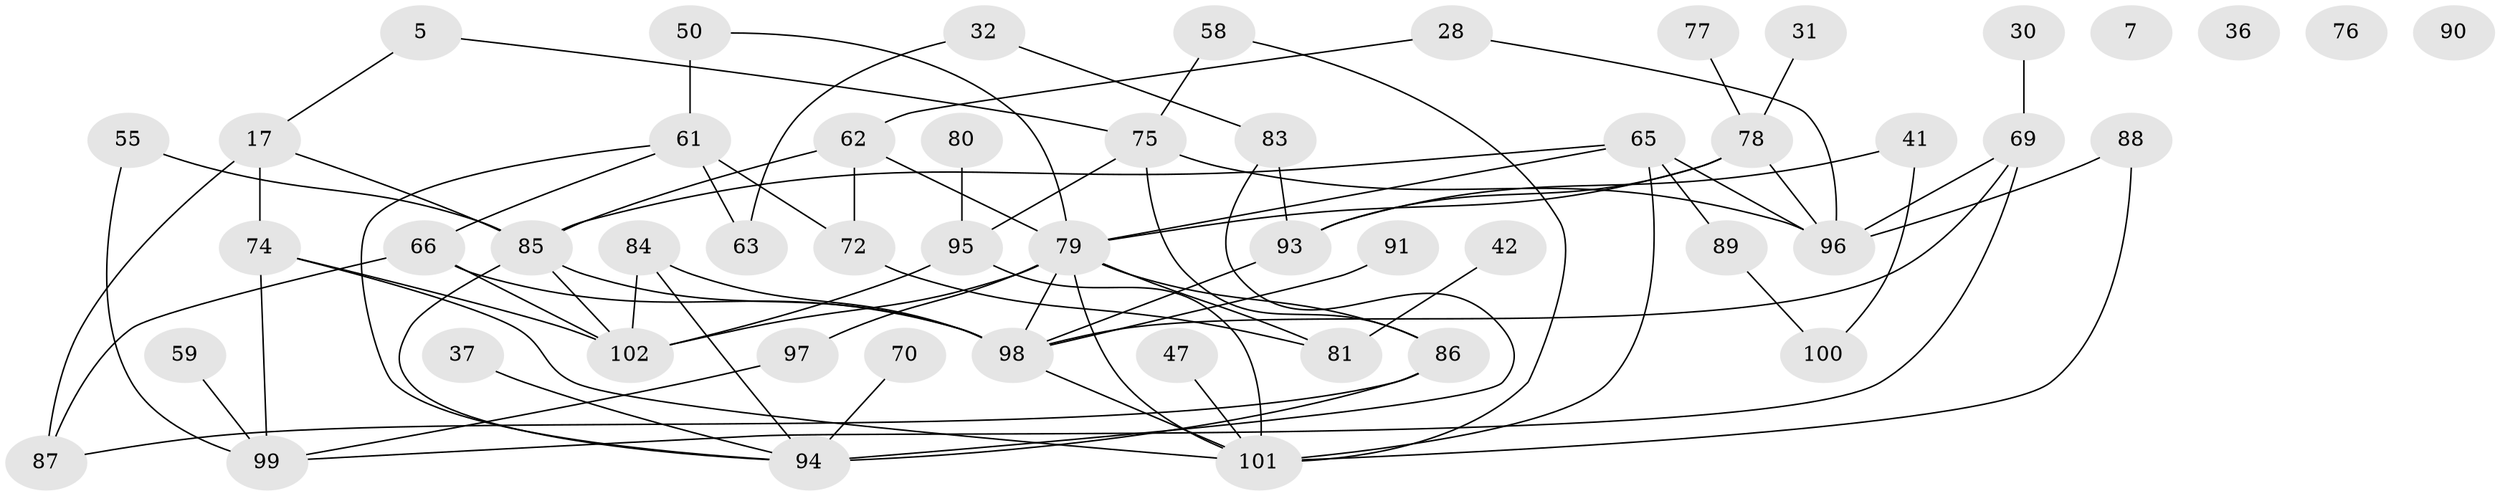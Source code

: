 // original degree distribution, {4: 0.18627450980392157, 3: 0.2647058823529412, 1: 0.14705882352941177, 2: 0.24509803921568626, 6: 0.0392156862745098, 0: 0.0392156862745098, 5: 0.06862745098039216, 7: 0.00980392156862745}
// Generated by graph-tools (version 1.1) at 2025/40/03/09/25 04:40:44]
// undirected, 51 vertices, 79 edges
graph export_dot {
graph [start="1"]
  node [color=gray90,style=filled];
  5;
  7;
  17 [super="+8+9"];
  28;
  30;
  31;
  32;
  36;
  37;
  41 [super="+39"];
  42;
  47;
  50 [super="+26"];
  55;
  58;
  59;
  61;
  62 [super="+60"];
  63;
  65 [super="+57"];
  66;
  69 [super="+12"];
  70;
  72;
  74;
  75 [super="+67"];
  76;
  77;
  78 [super="+19"];
  79 [super="+20+45+43"];
  80;
  81;
  83 [super="+56"];
  84 [super="+52"];
  85 [super="+51+82"];
  86 [super="+21+14"];
  87 [super="+64"];
  88;
  89 [super="+40"];
  90;
  91;
  93 [super="+6"];
  94 [super="+38+25+92"];
  95;
  96 [super="+27"];
  97;
  98 [super="+35+1+68+48+46+71"];
  99 [super="+53+73"];
  100;
  101 [super="+10+33+44"];
  102 [super="+49+34"];
  5 -- 75;
  5 -- 17;
  17 -- 74 [weight=2];
  17 -- 87;
  17 -- 85;
  28 -- 62;
  28 -- 96;
  30 -- 69;
  31 -- 78;
  32 -- 63;
  32 -- 83;
  37 -- 94;
  41 -- 100;
  41 -- 93;
  42 -- 81;
  47 -- 101;
  50 -- 61 [weight=2];
  50 -- 79;
  55 -- 85;
  55 -- 99;
  58 -- 75;
  58 -- 101;
  59 -- 99;
  61 -- 63;
  61 -- 66;
  61 -- 72;
  61 -- 94;
  62 -- 72;
  62 -- 79;
  62 -- 85 [weight=2];
  65 -- 79;
  65 -- 96;
  65 -- 101 [weight=2];
  65 -- 89;
  65 -- 85;
  66 -- 87;
  66 -- 102;
  66 -- 98;
  69 -- 99;
  69 -- 96;
  69 -- 98;
  70 -- 94;
  72 -- 81;
  74 -- 101;
  74 -- 102;
  74 -- 99;
  75 -- 95 [weight=2];
  75 -- 96;
  75 -- 86;
  77 -- 78;
  78 -- 96 [weight=2];
  78 -- 79 [weight=2];
  78 -- 93;
  79 -- 81 [weight=2];
  79 -- 97;
  79 -- 101;
  79 -- 102 [weight=2];
  79 -- 86;
  79 -- 98 [weight=2];
  80 -- 95;
  83 -- 94;
  83 -- 93 [weight=2];
  84 -- 94;
  84 -- 98;
  84 -- 102;
  85 -- 98;
  85 -- 102 [weight=2];
  85 -- 94;
  86 -- 94 [weight=2];
  86 -- 87;
  88 -- 101;
  88 -- 96;
  89 -- 100;
  91 -- 98;
  93 -- 98 [weight=2];
  95 -- 101;
  95 -- 102;
  97 -- 99;
  98 -- 101;
}
